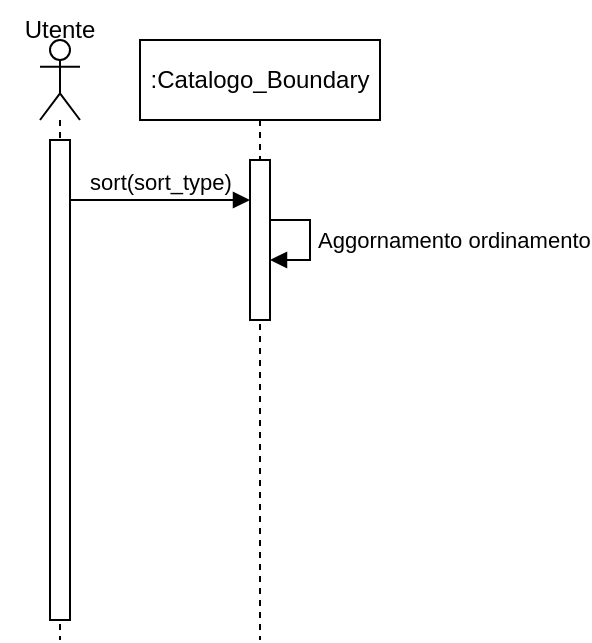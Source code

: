 <mxfile version="25.0.2">
  <diagram name="Page-1" id="2YBvvXClWsGukQMizWep">
    <mxGraphModel dx="1034" dy="511" grid="1" gridSize="10" guides="1" tooltips="1" connect="1" arrows="1" fold="1" page="1" pageScale="1" pageWidth="850" pageHeight="1100" math="0" shadow="0">
      <root>
        <mxCell id="0" />
        <mxCell id="1" parent="0" />
        <mxCell id="5rnwMgub0hvH1RucbIer-1" value="" style="shape=umlLifeline;perimeter=lifelinePerimeter;whiteSpace=wrap;html=1;container=1;dropTarget=0;collapsible=0;recursiveResize=0;outlineConnect=0;portConstraint=eastwest;newEdgeStyle={&quot;curved&quot;:0,&quot;rounded&quot;:0};participant=umlActor;" parent="1" vertex="1">
          <mxGeometry x="40" y="40" width="20" height="300" as="geometry" />
        </mxCell>
        <mxCell id="5rnwMgub0hvH1RucbIer-6" value="" style="html=1;points=[[0,0,0,0,5],[0,1,0,0,-5],[1,0,0,0,5],[1,1,0,0,-5]];perimeter=orthogonalPerimeter;outlineConnect=0;targetShapes=umlLifeline;portConstraint=eastwest;newEdgeStyle={&quot;curved&quot;:0,&quot;rounded&quot;:0};" parent="5rnwMgub0hvH1RucbIer-1" vertex="1">
          <mxGeometry x="5" y="50" width="10" height="240" as="geometry" />
        </mxCell>
        <mxCell id="5rnwMgub0hvH1RucbIer-2" value=":Catalogo_Boundary" style="shape=umlLifeline;perimeter=lifelinePerimeter;whiteSpace=wrap;html=1;container=1;dropTarget=0;collapsible=0;recursiveResize=0;outlineConnect=0;portConstraint=eastwest;newEdgeStyle={&quot;curved&quot;:0,&quot;rounded&quot;:0};" parent="1" vertex="1">
          <mxGeometry x="90" y="40" width="120" height="300" as="geometry" />
        </mxCell>
        <mxCell id="5rnwMgub0hvH1RucbIer-8" value="" style="html=1;points=[[0,0,0,0,5],[0,1,0,0,-5],[1,0,0,0,5],[1,1,0,0,-5]];perimeter=orthogonalPerimeter;outlineConnect=0;targetShapes=umlLifeline;portConstraint=eastwest;newEdgeStyle={&quot;curved&quot;:0,&quot;rounded&quot;:0};" parent="5rnwMgub0hvH1RucbIer-2" vertex="1">
          <mxGeometry x="55" y="60" width="10" height="80" as="geometry" />
        </mxCell>
        <mxCell id="5rnwMgub0hvH1RucbIer-10" value="Aggornamento ordinamento" style="html=1;align=left;spacingLeft=2;endArrow=block;rounded=0;edgeStyle=orthogonalEdgeStyle;curved=0;rounded=0;" parent="5rnwMgub0hvH1RucbIer-2" source="5rnwMgub0hvH1RucbIer-8" target="5rnwMgub0hvH1RucbIer-8" edge="1">
          <mxGeometry relative="1" as="geometry">
            <mxPoint x="100" y="90" as="sourcePoint" />
            <Array as="points" />
            <mxPoint x="105" y="120" as="targetPoint" />
          </mxGeometry>
        </mxCell>
        <mxCell id="5rnwMgub0hvH1RucbIer-7" value="sort(sort_type)" style="html=1;verticalAlign=bottom;endArrow=block;curved=0;rounded=0;" parent="1" source="5rnwMgub0hvH1RucbIer-6" target="5rnwMgub0hvH1RucbIer-8" edge="1">
          <mxGeometry width="80" relative="1" as="geometry">
            <mxPoint x="210" y="140" as="sourcePoint" />
            <mxPoint x="290" y="140" as="targetPoint" />
            <Array as="points">
              <mxPoint x="120" y="120" />
            </Array>
          </mxGeometry>
        </mxCell>
        <mxCell id="zVBJtVrG_LACCHpYCaZY-1" value="Utente" style="text;html=1;align=center;verticalAlign=middle;whiteSpace=wrap;rounded=0;" vertex="1" parent="1">
          <mxGeometry x="20" y="20" width="60" height="30" as="geometry" />
        </mxCell>
      </root>
    </mxGraphModel>
  </diagram>
</mxfile>
